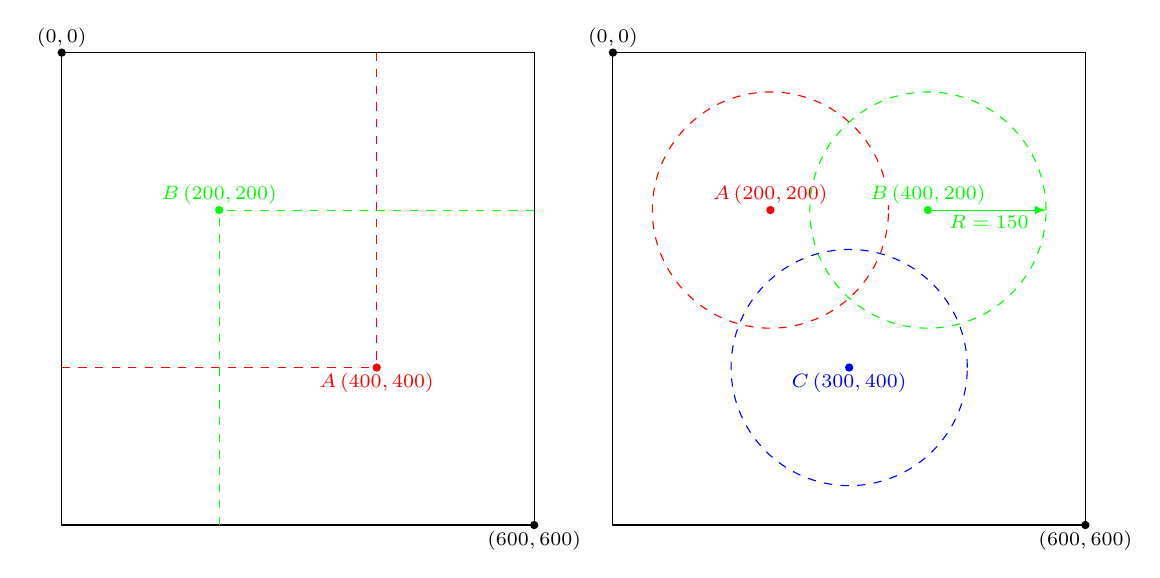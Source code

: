 \tikzset{%
  >=latex, % option for nice arrows
  inner sep=0pt,%
  outer sep=2pt,%
  mark coordinate/.style={inner sep=0pt,outer sep=0pt,minimum size=3pt,
    fill=black,circle}%
}
\begin{tikzpicture}
  \sf\scriptsize
  \begin{scope}[]
    %% characteristic points
    \coordinate[mark coordinate] (O) at (0, 0);
    \coordinate[mark coordinate] (OO) at (6, -6);
    \coordinate[mark coordinate, fill=red] (A) at (4, -4);
    \coordinate[mark coordinate, fill=green] (B) at (2, -2);

    \draw (0, 0) node[above] {$(0, 0)$} rectangle (6, -6) node[below] {$(600, 600)$};
    \draw[dashed, red] (4, 0) -- (A);
    \draw[dashed, red] (0, -4) -- (A) node[below] {$A\,(400, 400)$};
    \draw[dashed, green] (6, -2) -- (B);
    \draw[dashed, green] (2, -6) -- (B) node[above] {$B\,(200, 200)$};
  \end{scope}

  \begin{scope}[xshift=7cm]
    %% characteristic points
    \coordinate[mark coordinate] (O) at (0, 0);
    \coordinate[mark coordinate] (OO) at (6, -6);
    \coordinate[mark coordinate, fill=red] (A) at (2, -2);
    \coordinate[mark coordinate, fill=green] (B) at (4, -2);
    \coordinate[mark coordinate, fill=blue] (C) at (3, -4);

    \draw (0, 0) node[above] {$(0, 0)$} rectangle (6, -6) node[below] {$(600, 600)$};
    \draw[dashed, red]   (A) node[above, fill=white] {$A\,(200, 200)$} circle (1.5);
    \draw[dashed, green] (B) node[above, fill=white] {$B\,(400, 200)$} circle (1.5);
    \draw[dashed, blue]  (C) node[below] {$C\,(300, 400)$} circle (1.5);
    \draw[->, green] (B) -- (5.5, -2) node[green, midway, below] {$R=150$};
  \end{scope}
\end{tikzpicture}

